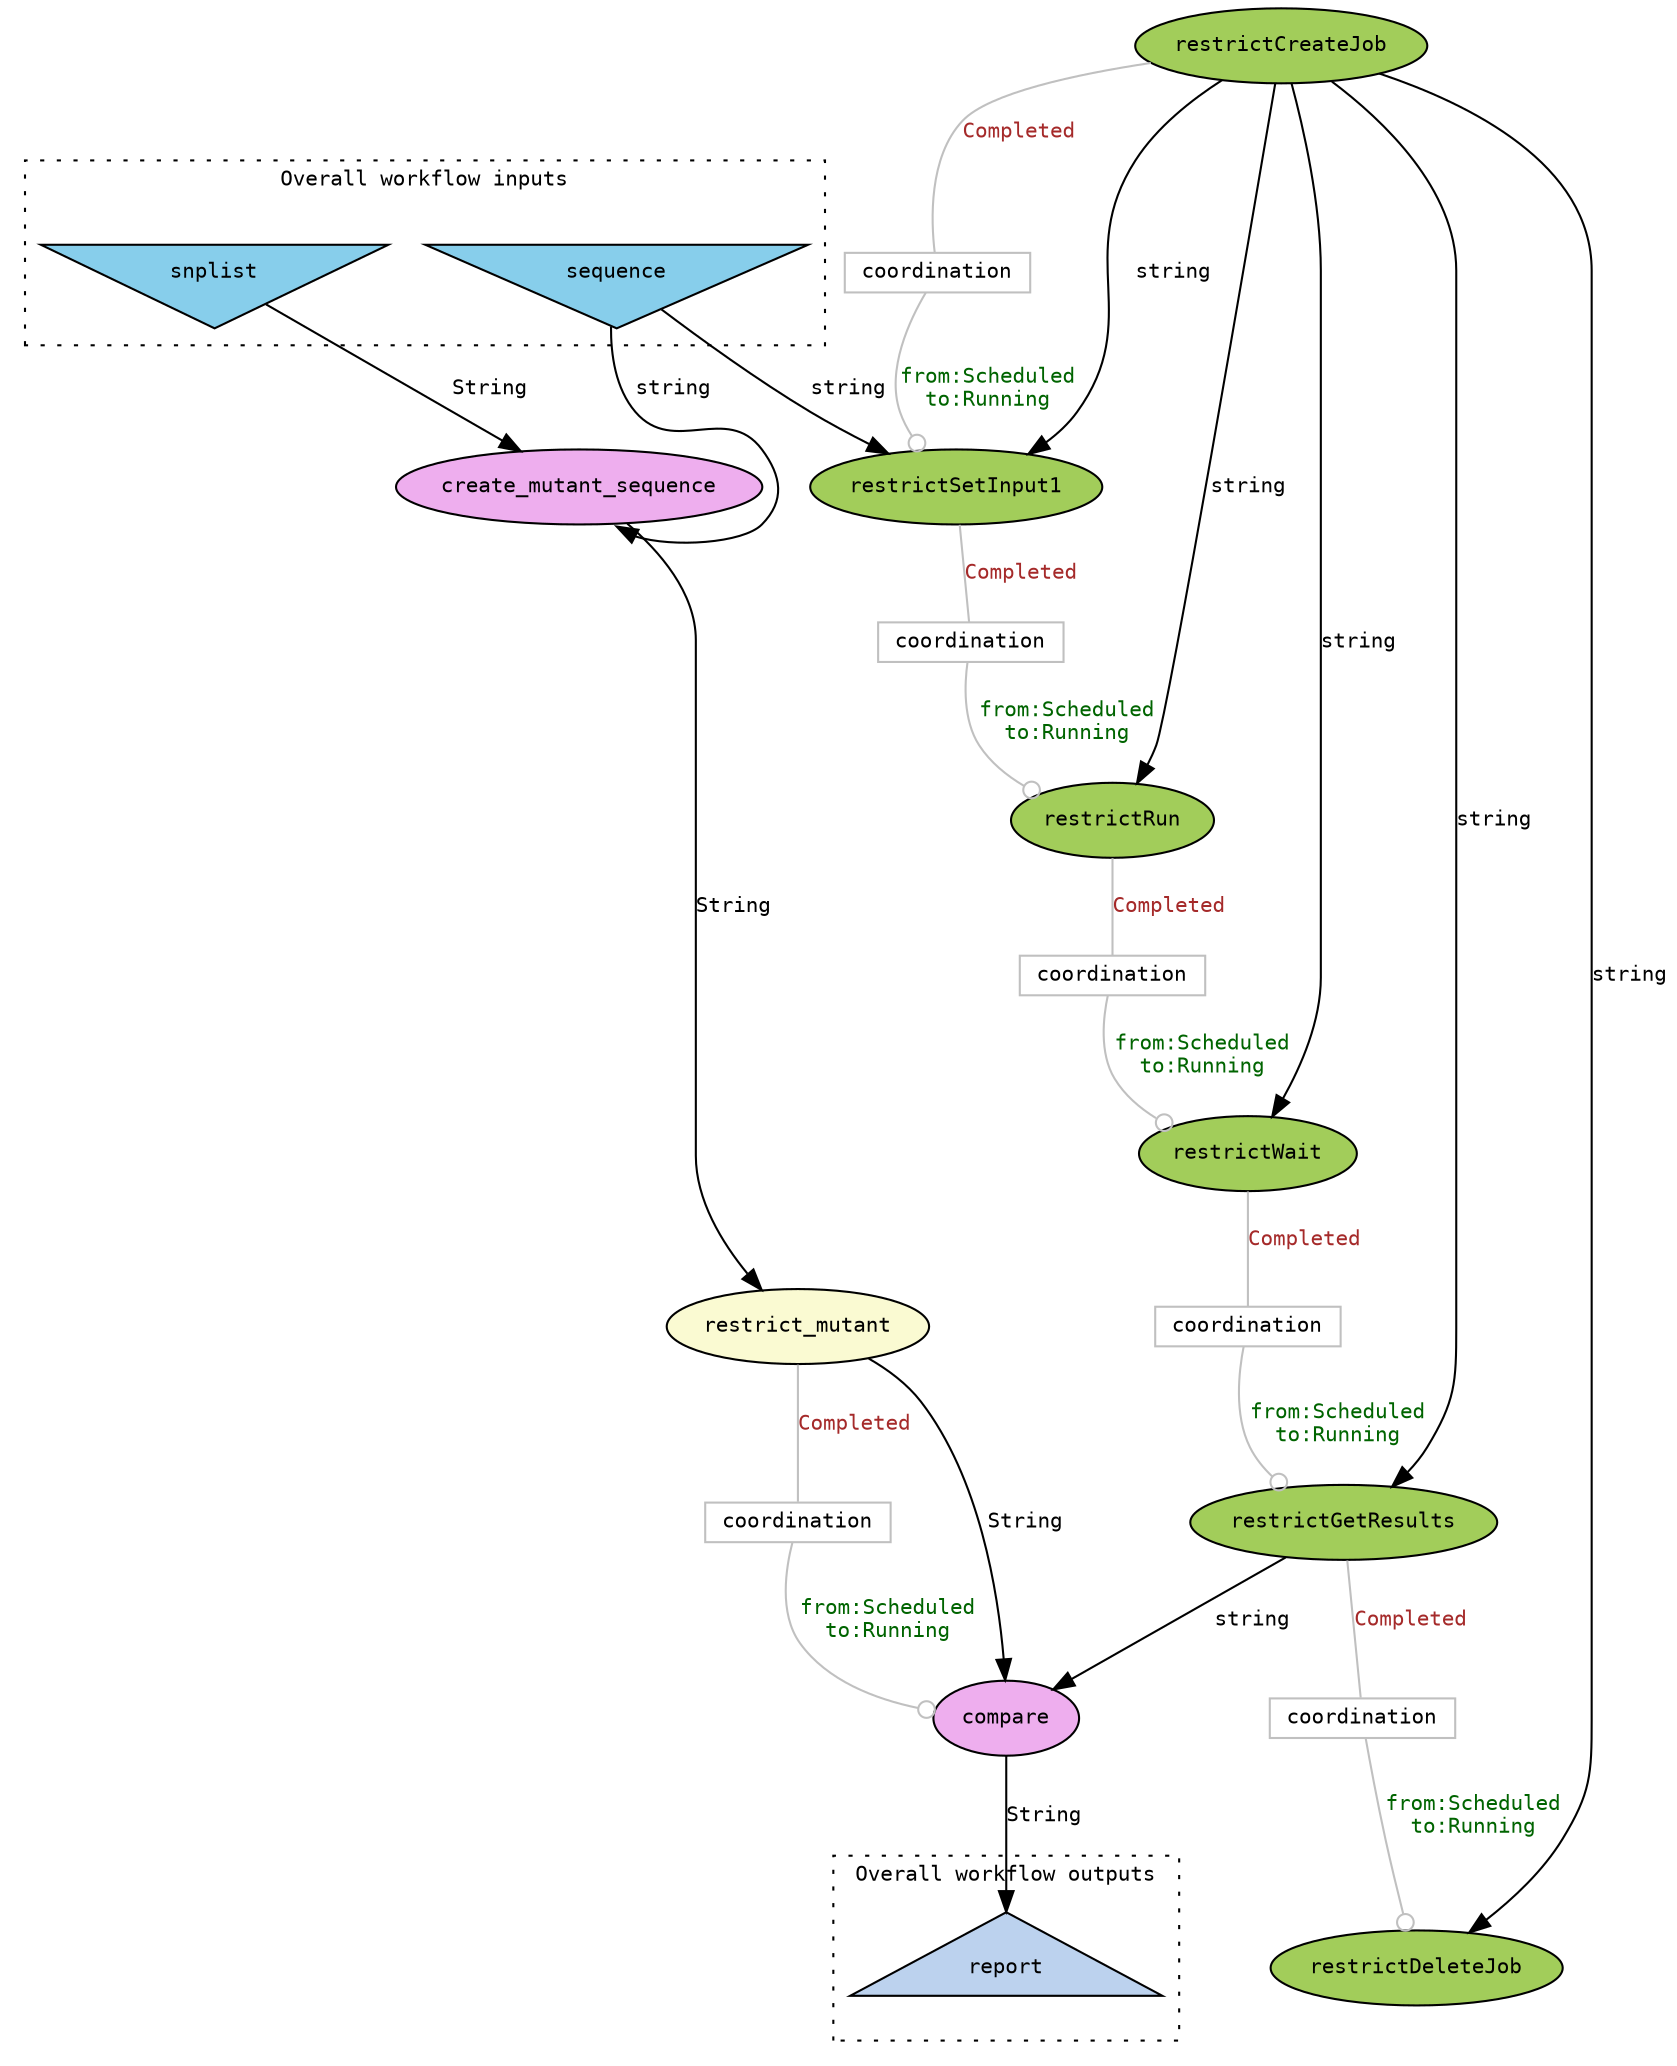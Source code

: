 digraph scufl_graph {
 graph [             
  style=""         
 ]                   
 node [              
  fontname="Courier",         
  fontsize="10",              
  fontcolor="black",  
  color="black",               
  fillcolor="lightgoldenrodyellow",
  style="filled"  
 ];

 edge [                         
  fontname="Courier",         
  fontsize="10",              
  fontcolor="black",  
  color="black"                
 ];

 compare [ 
  fillcolor = "plum2",
  label = "compare"
 ];
 restrict_mutant [ 
  label = "restrict_mutant"
 ];
 create_mutant_sequence [ 
  fillcolor = "plum2",
  label = "create_mutant_sequence"
 ];
 restrictCreateJob [ 
  fillcolor = "darkolivegreen3",
  label = "restrictCreateJob"
 ];
 restrictSetInput1 [ 
  fillcolor = "darkolivegreen3",
  label = "restrictSetInput1"
 ];
 restrictRun [ 
  fillcolor = "darkolivegreen3",
  label = "restrictRun"
 ];
 restrictWait [ 
  fillcolor = "darkolivegreen3",
  label = "restrictWait"
 ];
 restrictGetResults [ 
  fillcolor = "darkolivegreen3",
  label = "restrictGetResults"
 ];
 restrictDeleteJob [ 
  fillcolor = "darkolivegreen3",
  label = "restrictDeleteJob"
 ];
 restrictGetResults->compare [ 
  label = "string" ];
 restrict_mutant->compare [ 
  label = "String" ];
 WORKFLOWINTERNALSOURCE_snplist->create_mutant_sequence:snplist [ 
  label = "String" ];
 WORKFLOWINTERNALSOURCE_sequence->create_mutant_sequence:sequence [ 
  label = "string" ];
 compare:output->WORKFLOWINTERNALSINK_report [ 
  label = "String" ];
 create_mutant_sequence->restrict_mutant [ 
  label = "String" ];
 restrictCreateJob->restrictSetInput1 [ 
  label = "string" ];
 WORKFLOWINTERNALSOURCE_sequence->restrictSetInput1:value [ 
  label = "string" ];
 restrictCreateJob->restrictRun [ 
  label = "string" ];
 restrictCreateJob->restrictWait [ 
  label = "string" ];
 restrictCreateJob->restrictGetResults [ 
  label = "string" ];
 restrictCreateJob->restrictDeleteJob [ 
  label = "string" ];
 subgraph cluster_sources {
  style="dotted"
  label="Overall workflow inputs"
  fontname="Courier"
  fontsize="10"
  rank="same"
  WORKFLOWINTERNALSOURCE_sequence [
   shape="invtriangle",
   width="0",
   height="0",
   fillcolor="skyblue",
   label="sequence"
  ]
  WORKFLOWINTERNALSOURCE_snplist [
   shape="invtriangle",
   width="0",
   height="0",
   fillcolor="skyblue",
   label="snplist"
  ]
 }
 subgraph cluster_sinks {
  style="dotted"
  label="Overall workflow outputs"
  fontname="Courier"
  fontsize="10"
  rank="same"
  WORKFLOWINTERNALSINK_report [
   shape="triangle",
   width="0",
   height="0",
   fillcolor="lightsteelblue2",
   label="report"
  ]
 }
 constrainttestcoordination [
  shape="rectangle",
  fillcolor="white",
  height="0",
  width="0",
  color="gray",
  label="coordination"
 ]
 restrict_mutant->constrainttestcoordination [
  arrowhead="none",
  arrowtail="dot",
  color="gray",
  fontcolor="brown",
  label="Completed"
 ]
 constrainttestcoordination->compare [
  arrowhead="odot",
  arrowtail="none",
  color="gray",
  fontcolor="darkgreen",
  label="from:Scheduled\nto:Running"
 ];
 constraintsetInput1 [
  shape="rectangle",
  fillcolor="white",
  height="0",
  width="0",
  color="gray",
  label="coordination"
 ]
 restrictCreateJob->constraintsetInput1 [
  arrowhead="none",
  arrowtail="dot",
  color="gray",
  fontcolor="brown",
  label="Completed"
 ]
 constraintsetInput1->restrictSetInput1 [
  arrowhead="odot",
  arrowtail="none",
  color="gray",
  fontcolor="darkgreen",
  label="from:Scheduled\nto:Running"
 ];
 constraintwaitForInput1 [
  shape="rectangle",
  fillcolor="white",
  height="0",
  width="0",
  color="gray",
  label="coordination"
 ]
 restrictSetInput1->constraintwaitForInput1 [
  arrowhead="none",
  arrowtail="dot",
  color="gray",
  fontcolor="brown",
  label="Completed"
 ]
 constraintwaitForInput1->restrictRun [
  arrowhead="odot",
  arrowtail="none",
  color="gray",
  fontcolor="darkgreen",
  label="from:Scheduled\nto:Running"
 ];
 constraintwaitForExecution [
  shape="rectangle",
  fillcolor="white",
  height="0",
  width="0",
  color="gray",
  label="coordination"
 ]
 restrictRun->constraintwaitForExecution [
  arrowhead="none",
  arrowtail="dot",
  color="gray",
  fontcolor="brown",
  label="Completed"
 ]
 constraintwaitForExecution->restrictWait [
  arrowhead="odot",
  arrowtail="none",
  color="gray",
  fontcolor="darkgreen",
  label="from:Scheduled\nto:Running"
 ];
 constraintgetResults [
  shape="rectangle",
  fillcolor="white",
  height="0",
  width="0",
  color="gray",
  label="coordination"
 ]
 restrictWait->constraintgetResults [
  arrowhead="none",
  arrowtail="dot",
  color="gray",
  fontcolor="brown",
  label="Completed"
 ]
 constraintgetResults->restrictGetResults [
  arrowhead="odot",
  arrowtail="none",
  color="gray",
  fontcolor="darkgreen",
  label="from:Scheduled\nto:Running"
 ];
 constraintcleanup [
  shape="rectangle",
  fillcolor="white",
  height="0",
  width="0",
  color="gray",
  label="coordination"
 ]
 restrictGetResults->constraintcleanup [
  arrowhead="none",
  arrowtail="dot",
  color="gray",
  fontcolor="brown",
  label="Completed"
 ]
 constraintcleanup->restrictDeleteJob [
  arrowhead="odot",
  arrowtail="none",
  color="gray",
  fontcolor="darkgreen",
  label="from:Scheduled\nto:Running"
 ];
}
